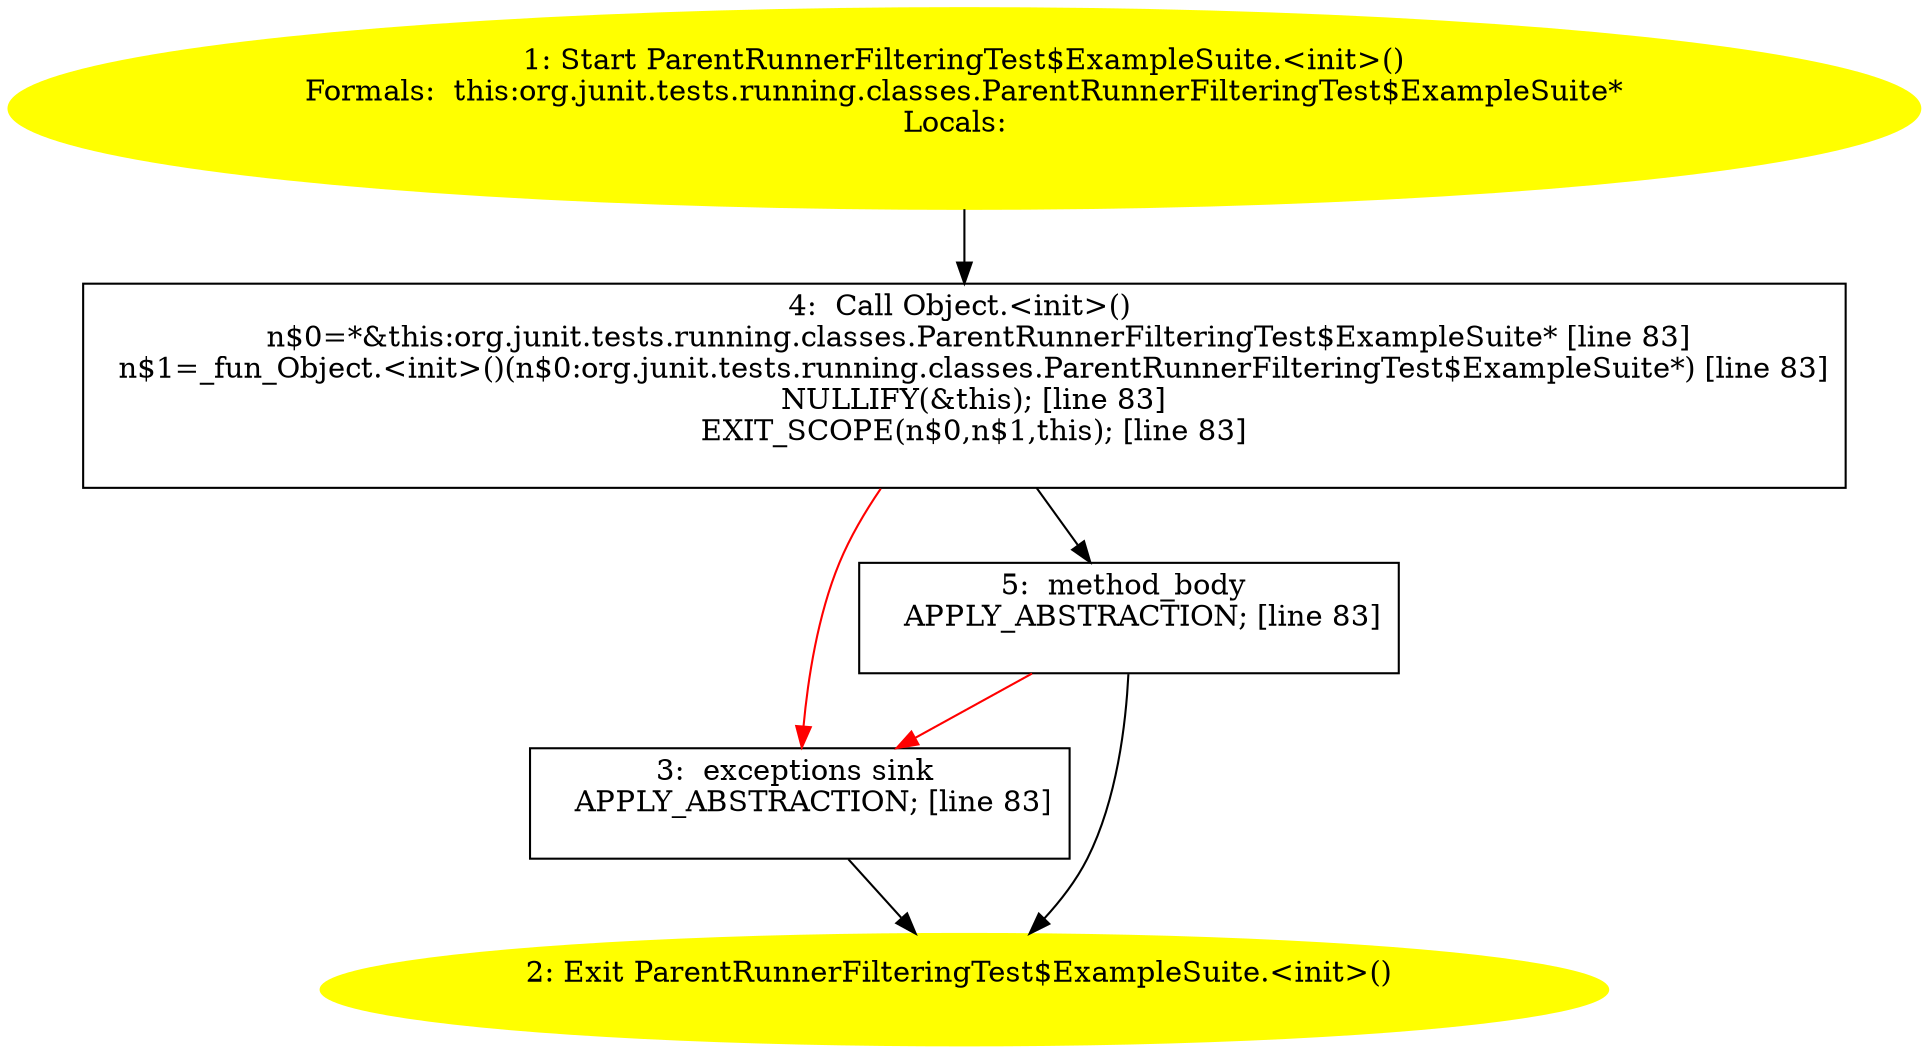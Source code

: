 /* @generated */
digraph cfg {
"org.junit.tests.running.classes.ParentRunnerFilteringTest$ExampleSuite.<init>().336364a435ff6ce2f64ec9d16940e7d6_1" [label="1: Start ParentRunnerFilteringTest$ExampleSuite.<init>()\nFormals:  this:org.junit.tests.running.classes.ParentRunnerFilteringTest$ExampleSuite*\nLocals:  \n  " color=yellow style=filled]
	

	 "org.junit.tests.running.classes.ParentRunnerFilteringTest$ExampleSuite.<init>().336364a435ff6ce2f64ec9d16940e7d6_1" -> "org.junit.tests.running.classes.ParentRunnerFilteringTest$ExampleSuite.<init>().336364a435ff6ce2f64ec9d16940e7d6_4" ;
"org.junit.tests.running.classes.ParentRunnerFilteringTest$ExampleSuite.<init>().336364a435ff6ce2f64ec9d16940e7d6_2" [label="2: Exit ParentRunnerFilteringTest$ExampleSuite.<init>() \n  " color=yellow style=filled]
	

"org.junit.tests.running.classes.ParentRunnerFilteringTest$ExampleSuite.<init>().336364a435ff6ce2f64ec9d16940e7d6_3" [label="3:  exceptions sink \n   APPLY_ABSTRACTION; [line 83]\n " shape="box"]
	

	 "org.junit.tests.running.classes.ParentRunnerFilteringTest$ExampleSuite.<init>().336364a435ff6ce2f64ec9d16940e7d6_3" -> "org.junit.tests.running.classes.ParentRunnerFilteringTest$ExampleSuite.<init>().336364a435ff6ce2f64ec9d16940e7d6_2" ;
"org.junit.tests.running.classes.ParentRunnerFilteringTest$ExampleSuite.<init>().336364a435ff6ce2f64ec9d16940e7d6_4" [label="4:  Call Object.<init>() \n   n$0=*&this:org.junit.tests.running.classes.ParentRunnerFilteringTest$ExampleSuite* [line 83]\n  n$1=_fun_Object.<init>()(n$0:org.junit.tests.running.classes.ParentRunnerFilteringTest$ExampleSuite*) [line 83]\n  NULLIFY(&this); [line 83]\n  EXIT_SCOPE(n$0,n$1,this); [line 83]\n " shape="box"]
	

	 "org.junit.tests.running.classes.ParentRunnerFilteringTest$ExampleSuite.<init>().336364a435ff6ce2f64ec9d16940e7d6_4" -> "org.junit.tests.running.classes.ParentRunnerFilteringTest$ExampleSuite.<init>().336364a435ff6ce2f64ec9d16940e7d6_5" ;
	 "org.junit.tests.running.classes.ParentRunnerFilteringTest$ExampleSuite.<init>().336364a435ff6ce2f64ec9d16940e7d6_4" -> "org.junit.tests.running.classes.ParentRunnerFilteringTest$ExampleSuite.<init>().336364a435ff6ce2f64ec9d16940e7d6_3" [color="red" ];
"org.junit.tests.running.classes.ParentRunnerFilteringTest$ExampleSuite.<init>().336364a435ff6ce2f64ec9d16940e7d6_5" [label="5:  method_body \n   APPLY_ABSTRACTION; [line 83]\n " shape="box"]
	

	 "org.junit.tests.running.classes.ParentRunnerFilteringTest$ExampleSuite.<init>().336364a435ff6ce2f64ec9d16940e7d6_5" -> "org.junit.tests.running.classes.ParentRunnerFilteringTest$ExampleSuite.<init>().336364a435ff6ce2f64ec9d16940e7d6_2" ;
	 "org.junit.tests.running.classes.ParentRunnerFilteringTest$ExampleSuite.<init>().336364a435ff6ce2f64ec9d16940e7d6_5" -> "org.junit.tests.running.classes.ParentRunnerFilteringTest$ExampleSuite.<init>().336364a435ff6ce2f64ec9d16940e7d6_3" [color="red" ];
}
